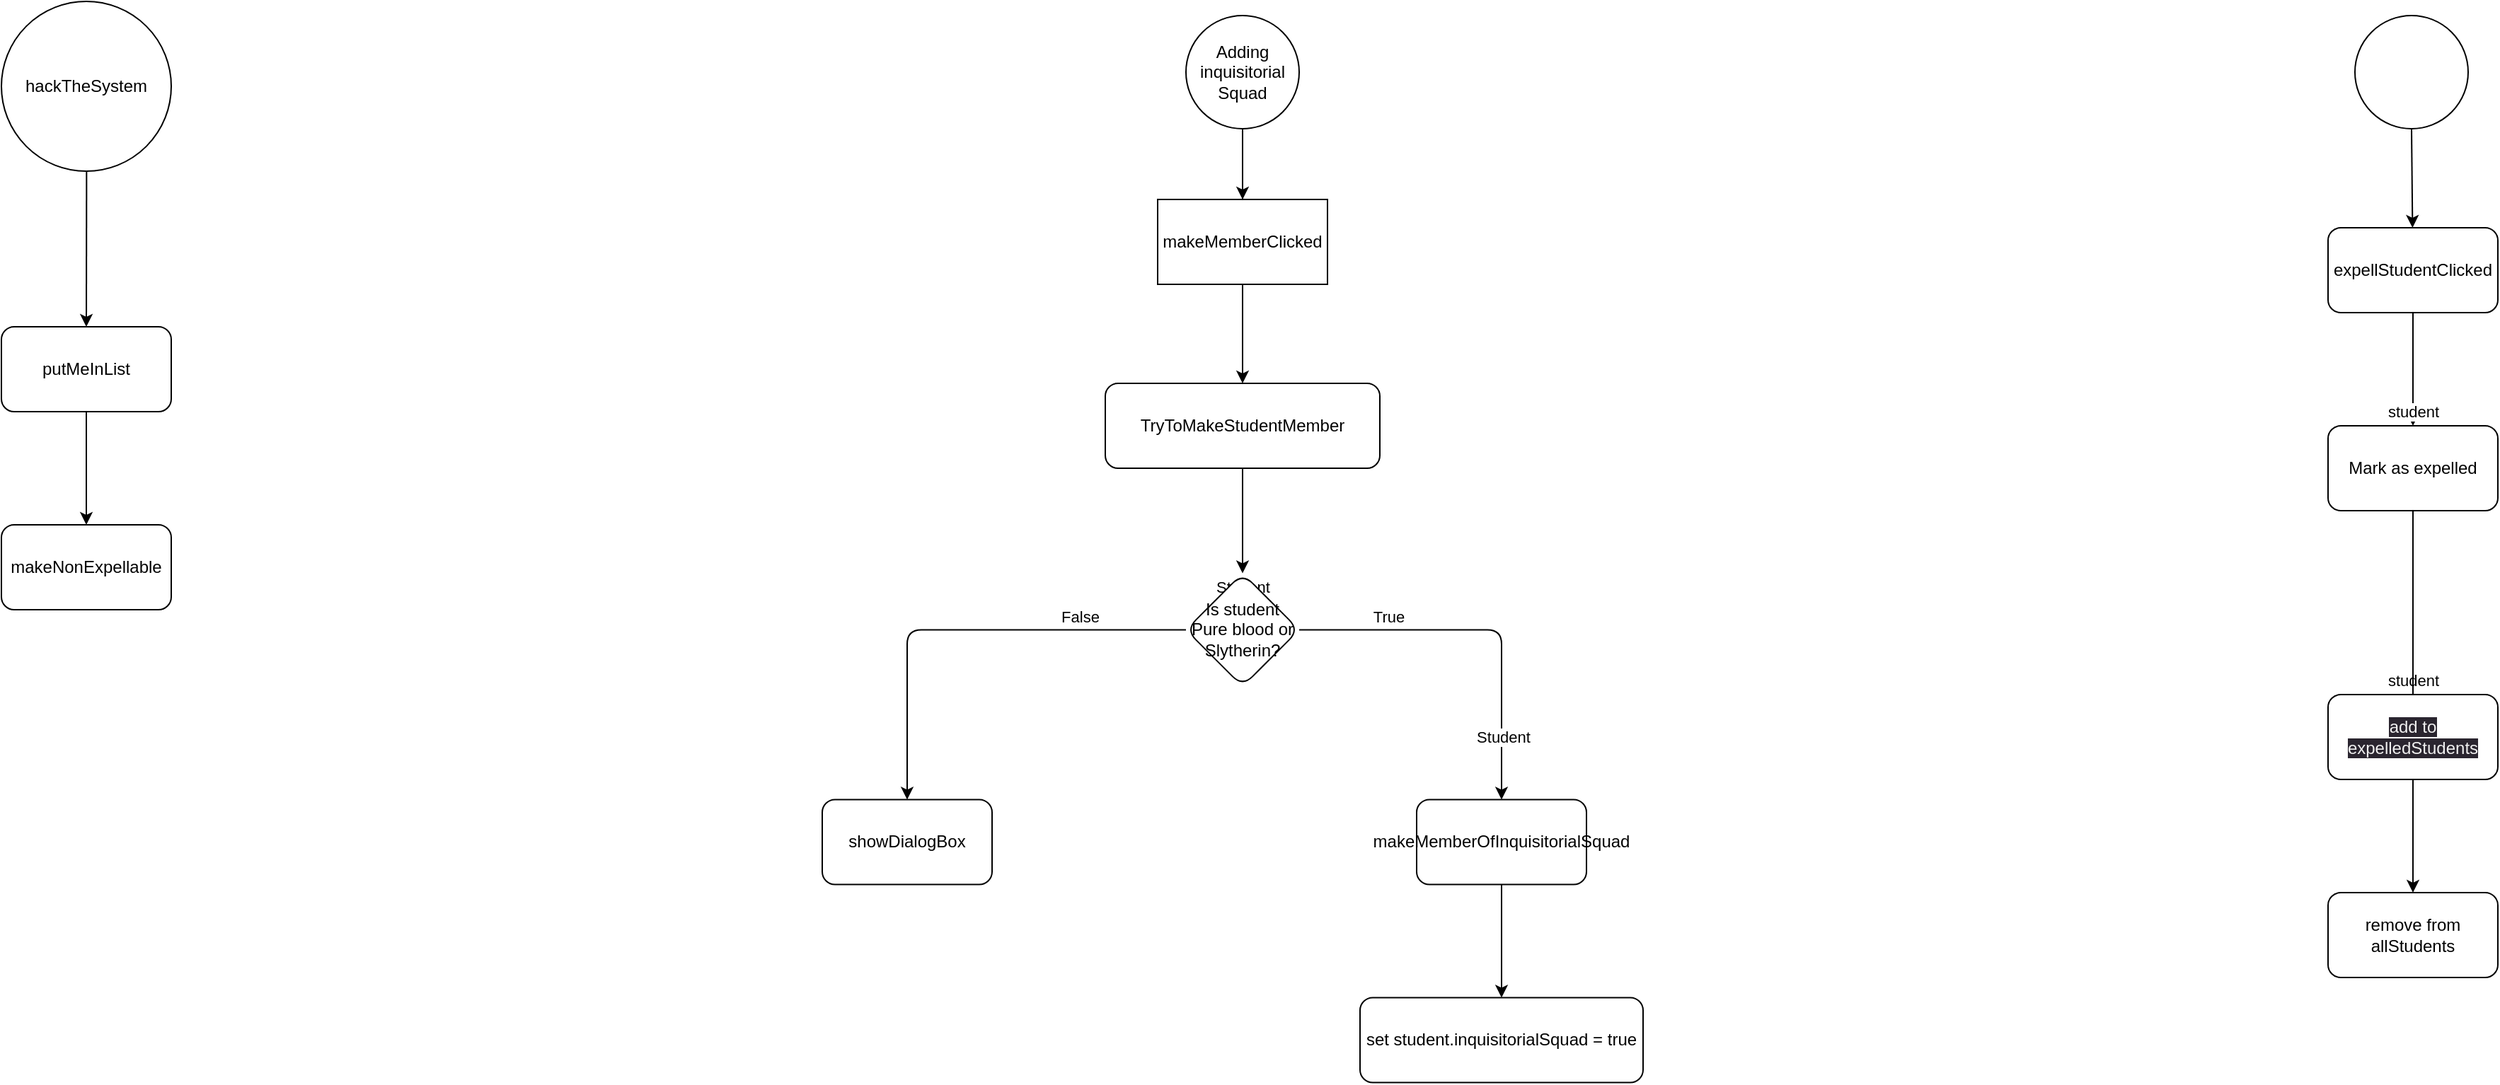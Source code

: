 <mxfile>
    <diagram name="Page-1" id="hiCADyEvp8pIPK3VhHsj">
        <mxGraphModel dx="2378" dy="422" grid="1" gridSize="10" guides="1" tooltips="1" connect="1" arrows="1" fold="1" page="1" pageScale="1" pageWidth="827" pageHeight="1169" math="0" shadow="0">
            <root>
                <mxCell id="0"/>
                <mxCell id="1" parent="0"/>
                <mxCell id="3" value="" style="edgeStyle=none;html=1;exitX=0.5;exitY=1;exitDx=0;exitDy=0;" parent="1" source="16" target="2" edge="1">
                    <mxGeometry relative="1" as="geometry">
                        <mxPoint x="414" y="90" as="sourcePoint"/>
                    </mxGeometry>
                </mxCell>
                <mxCell id="5" value="" style="edgeStyle=none;html=1;" parent="1" source="2" target="4" edge="1">
                    <mxGeometry relative="1" as="geometry"/>
                </mxCell>
                <mxCell id="8" value="student" style="edgeLabel;html=1;align=center;verticalAlign=middle;resizable=0;points=[];" parent="5" vertex="1" connectable="0">
                    <mxGeometry x="-0.133" y="1" relative="1" as="geometry">
                        <mxPoint x="-1" y="35" as="offset"/>
                    </mxGeometry>
                </mxCell>
                <mxCell id="2" value="expellStudentClicked" style="rounded=1;whiteSpace=wrap;html=1;" parent="1" vertex="1">
                    <mxGeometry x="354" y="170" width="120" height="60" as="geometry"/>
                </mxCell>
                <mxCell id="7" value="" style="edgeStyle=none;html=1;startArrow=none;" parent="1" source="10" target="6" edge="1">
                    <mxGeometry relative="1" as="geometry"/>
                </mxCell>
                <mxCell id="4" value="Mark as expelled" style="rounded=1;whiteSpace=wrap;html=1;" parent="1" vertex="1">
                    <mxGeometry x="354" y="310" width="120" height="60" as="geometry"/>
                </mxCell>
                <mxCell id="6" value="remove from allStudents" style="rounded=1;whiteSpace=wrap;html=1;" parent="1" vertex="1">
                    <mxGeometry x="354" y="640" width="120" height="60" as="geometry"/>
                </mxCell>
                <mxCell id="9" value="student" style="edgeLabel;html=1;align=center;verticalAlign=middle;resizable=0;points=[];" parent="1" vertex="1" connectable="0">
                    <mxGeometry x="414" y="490" as="geometry"/>
                </mxCell>
                <mxCell id="12" value="" style="edgeStyle=none;html=1;endArrow=none;" parent="1" source="4" target="10" edge="1">
                    <mxGeometry relative="1" as="geometry">
                        <mxPoint x="411.818" y="370" as="sourcePoint"/>
                        <mxPoint x="392.182" y="640" as="targetPoint"/>
                    </mxGeometry>
                </mxCell>
                <mxCell id="10" value="&lt;meta charset=&quot;utf-8&quot;&gt;&lt;span style=&quot;color: rgb(240, 240, 240); font-family: Helvetica; font-size: 12px; font-style: normal; font-variant-ligatures: normal; font-variant-caps: normal; font-weight: 400; letter-spacing: normal; orphans: 2; text-align: center; text-indent: 0px; text-transform: none; widows: 2; word-spacing: 0px; -webkit-text-stroke-width: 0px; background-color: rgb(42, 37, 47); text-decoration-thickness: initial; text-decoration-style: initial; text-decoration-color: initial; float: none; display: inline !important;&quot;&gt;add to expelledStudents&lt;/span&gt;" style="rounded=1;whiteSpace=wrap;html=1;" parent="1" vertex="1">
                    <mxGeometry x="354" y="500" width="120" height="60" as="geometry"/>
                </mxCell>
                <mxCell id="20" value="" style="edgeStyle=none;html=1;" parent="1" source="14" target="19" edge="1">
                    <mxGeometry relative="1" as="geometry"/>
                </mxCell>
                <mxCell id="38" value="" style="edgeStyle=none;html=1;" parent="1" source="14" target="37" edge="1">
                    <mxGeometry relative="1" as="geometry"/>
                </mxCell>
                <mxCell id="14" value="Adding inquisitorial Squad" style="ellipse;whiteSpace=wrap;html=1;aspect=fixed;" parent="1" vertex="1">
                    <mxGeometry x="-453" y="20" width="80" height="80" as="geometry"/>
                </mxCell>
                <mxCell id="16" value="" style="ellipse;whiteSpace=wrap;html=1;aspect=fixed;" parent="1" vertex="1">
                    <mxGeometry x="373" y="20" width="80" height="80" as="geometry"/>
                </mxCell>
                <mxCell id="24" value="" style="edgeStyle=none;html=1;" parent="1" source="19" target="23" edge="1">
                    <mxGeometry relative="1" as="geometry"/>
                </mxCell>
                <mxCell id="25" value="Student" style="edgeLabel;html=1;align=center;verticalAlign=middle;resizable=0;points=[];" parent="24" vertex="1" connectable="0">
                    <mxGeometry x="0.245" y="-1" relative="1" as="geometry">
                        <mxPoint x="1" y="38" as="offset"/>
                    </mxGeometry>
                </mxCell>
                <mxCell id="19" value="TryToMakeStudentMember" style="rounded=1;whiteSpace=wrap;html=1;" parent="1" vertex="1">
                    <mxGeometry x="-510" y="280" width="194" height="60" as="geometry"/>
                </mxCell>
                <mxCell id="27" value="" style="edgeStyle=none;html=1;" parent="1" source="23" target="26" edge="1">
                    <mxGeometry relative="1" as="geometry">
                        <Array as="points">
                            <mxPoint x="-230" y="454.25"/>
                        </Array>
                    </mxGeometry>
                </mxCell>
                <mxCell id="28" value="Student" style="edgeLabel;html=1;align=center;verticalAlign=middle;resizable=0;points=[];" parent="27" vertex="1" connectable="0">
                    <mxGeometry x="0.649" y="1" relative="1" as="geometry">
                        <mxPoint y="1" as="offset"/>
                    </mxGeometry>
                </mxCell>
                <mxCell id="29" value="True" style="edgeLabel;html=1;align=center;verticalAlign=middle;resizable=0;points=[];" parent="27" vertex="1" connectable="0">
                    <mxGeometry x="-0.53" y="2" relative="1" as="geometry">
                        <mxPoint x="1" y="-8" as="offset"/>
                    </mxGeometry>
                </mxCell>
                <mxCell id="31" value="" style="edgeStyle=none;html=1;" parent="1" source="23" target="30" edge="1">
                    <mxGeometry relative="1" as="geometry">
                        <Array as="points">
                            <mxPoint x="-650" y="454.25"/>
                        </Array>
                    </mxGeometry>
                </mxCell>
                <mxCell id="32" value="False" style="edgeLabel;html=1;align=center;verticalAlign=middle;resizable=0;points=[];" parent="31" vertex="1" connectable="0">
                    <mxGeometry x="-0.522" y="2" relative="1" as="geometry">
                        <mxPoint x="1" y="-12" as="offset"/>
                    </mxGeometry>
                </mxCell>
                <mxCell id="23" value="Is student Pure blood or Slytherin?" style="rhombus;whiteSpace=wrap;html=1;rounded=1;" parent="1" vertex="1">
                    <mxGeometry x="-453" y="414.25" width="80" height="80" as="geometry"/>
                </mxCell>
                <mxCell id="35" value="" style="edgeStyle=none;html=1;" parent="1" source="26" target="34" edge="1">
                    <mxGeometry relative="1" as="geometry"/>
                </mxCell>
                <mxCell id="26" value="makeMemberOfInquisitorialSquad" style="rounded=1;whiteSpace=wrap;html=1;" parent="1" vertex="1">
                    <mxGeometry x="-290" y="574.25" width="120" height="60" as="geometry"/>
                </mxCell>
                <mxCell id="30" value="showDialogBox" style="rounded=1;whiteSpace=wrap;html=1;" parent="1" vertex="1">
                    <mxGeometry x="-710" y="574.25" width="120" height="60" as="geometry"/>
                </mxCell>
                <mxCell id="34" value="set student.inquisitorialSquad = true" style="rounded=1;whiteSpace=wrap;html=1;" parent="1" vertex="1">
                    <mxGeometry x="-330" y="714.25" width="200" height="60" as="geometry"/>
                </mxCell>
                <mxCell id="37" value="makeMemberClicked" style="whiteSpace=wrap;html=1;" parent="1" vertex="1">
                    <mxGeometry x="-473" y="150" width="120" height="60" as="geometry"/>
                </mxCell>
                <mxCell id="41" value="" style="edgeStyle=none;html=1;" edge="1" parent="1" source="39" target="40">
                    <mxGeometry relative="1" as="geometry"/>
                </mxCell>
                <mxCell id="39" value="hackTheSystem" style="ellipse;whiteSpace=wrap;html=1;aspect=fixed;" vertex="1" parent="1">
                    <mxGeometry x="-1290" y="10" width="120" height="120" as="geometry"/>
                </mxCell>
                <mxCell id="43" value="" style="edgeStyle=none;html=1;" edge="1" parent="1" source="40" target="42">
                    <mxGeometry relative="1" as="geometry"/>
                </mxCell>
                <mxCell id="40" value="putMeInList" style="rounded=1;whiteSpace=wrap;html=1;" vertex="1" parent="1">
                    <mxGeometry x="-1290" y="240" width="120" height="60" as="geometry"/>
                </mxCell>
                <mxCell id="42" value="makeNonExpellable" style="rounded=1;whiteSpace=wrap;html=1;" vertex="1" parent="1">
                    <mxGeometry x="-1290" y="380" width="120" height="60" as="geometry"/>
                </mxCell>
            </root>
        </mxGraphModel>
    </diagram>
</mxfile>